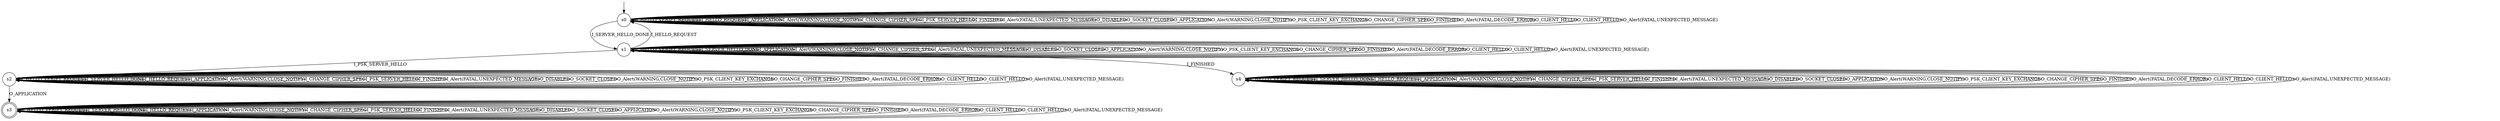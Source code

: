 digraph g {

	s0 [shape="circle" label="s0"];
	s1 [shape="circle" label="s1"];
	s2 [shape="circle" label="s2"];
	s3 [shape="doublecircle" label="s3"];
	s4 [shape="circle" label="s4"];
	s0 -> s0 [label="I_HELLO_VERIFY_REQUEST"];
	s0 -> s1 [label="I_SERVER_HELLO_DONE"];
	s0 -> s0 [label="I_HELLO_REQUEST"];
	s0 -> s0 [label="I_APPLICATION"];
	s0 -> s0 [label="I_Alert(WARNING,CLOSE_NOTIFY)"];
	s0 -> s0 [label="I_CHANGE_CIPHER_SPEC"];
	s0 -> s0 [label="I_PSK_SERVER_HELLO"];
	s0 -> s0 [label="I_FINISHED"];
	s0 -> s0 [label="I_Alert(FATAL,UNEXPECTED_MESSAGE)"];
	s0 -> s0 [label="O_DISABLED"];
	s0 -> s0 [label="O_SOCKET_CLOSED"];
	s0 -> s0 [label="O_APPLICATION"];
	s0 -> s0 [label="O_Alert(WARNING,CLOSE_NOTIFY)"];
	s0 -> s0 [label="O_PSK_CLIENT_KEY_EXCHANGE"];
	s0 -> s0 [label="O_CHANGE_CIPHER_SPEC"];
	s0 -> s0 [label="O_FINISHED"];
	s0 -> s0 [label="O_Alert(FATAL,DECODE_ERROR)"];
	s0 -> s0 [label="O_CLIENT_HELLO"];
	s0 -> s0 [label="O_CLIENT_HELLO+"];
	s0 -> s0 [label="O_Alert(FATAL,UNEXPECTED_MESSAGE)"];
	s1 -> s1 [label="I_HELLO_VERIFY_REQUEST"];
	s1 -> s1 [label="I_SERVER_HELLO_DONE"];
	s1 -> s0 [label="I_HELLO_REQUEST"];
	s1 -> s1 [label="I_APPLICATION"];
	s1 -> s1 [label="I_Alert(WARNING,CLOSE_NOTIFY)"];
	s1 -> s1 [label="I_CHANGE_CIPHER_SPEC"];
	s1 -> s2 [label="I_PSK_SERVER_HELLO"];
	s1 -> s4 [label="I_FINISHED"];
	s1 -> s1 [label="I_Alert(FATAL,UNEXPECTED_MESSAGE)"];
	s1 -> s1 [label="O_DISABLED"];
	s1 -> s1 [label="O_SOCKET_CLOSED"];
	s1 -> s1 [label="O_APPLICATION"];
	s1 -> s1 [label="O_Alert(WARNING,CLOSE_NOTIFY)"];
	s1 -> s1 [label="O_PSK_CLIENT_KEY_EXCHANGE"];
	s1 -> s1 [label="O_CHANGE_CIPHER_SPEC"];
	s1 -> s1 [label="O_FINISHED"];
	s1 -> s1 [label="O_Alert(FATAL,DECODE_ERROR)"];
	s1 -> s1 [label="O_CLIENT_HELLO"];
	s1 -> s1 [label="O_CLIENT_HELLO+"];
	s1 -> s1 [label="O_Alert(FATAL,UNEXPECTED_MESSAGE)"];
	s2 -> s2 [label="I_HELLO_VERIFY_REQUEST"];
	s2 -> s2 [label="I_SERVER_HELLO_DONE"];
	s2 -> s2 [label="I_HELLO_REQUEST"];
	s2 -> s2 [label="I_APPLICATION"];
	s2 -> s2 [label="I_Alert(WARNING,CLOSE_NOTIFY)"];
	s2 -> s2 [label="I_CHANGE_CIPHER_SPEC"];
	s2 -> s2 [label="I_PSK_SERVER_HELLO"];
	s2 -> s2 [label="I_FINISHED"];
	s2 -> s2 [label="I_Alert(FATAL,UNEXPECTED_MESSAGE)"];
	s2 -> s2 [label="O_DISABLED"];
	s2 -> s2 [label="O_SOCKET_CLOSED"];
	s2 -> s3 [label="O_APPLICATION"];
	s2 -> s2 [label="O_Alert(WARNING,CLOSE_NOTIFY)"];
	s2 -> s2 [label="O_PSK_CLIENT_KEY_EXCHANGE"];
	s2 -> s2 [label="O_CHANGE_CIPHER_SPEC"];
	s2 -> s2 [label="O_FINISHED"];
	s2 -> s2 [label="O_Alert(FATAL,DECODE_ERROR)"];
	s2 -> s2 [label="O_CLIENT_HELLO"];
	s2 -> s2 [label="O_CLIENT_HELLO+"];
	s2 -> s2 [label="O_Alert(FATAL,UNEXPECTED_MESSAGE)"];
	s3 -> s3 [label="I_HELLO_VERIFY_REQUEST"];
	s3 -> s3 [label="I_SERVER_HELLO_DONE"];
	s3 -> s3 [label="I_HELLO_REQUEST"];
	s3 -> s3 [label="I_APPLICATION"];
	s3 -> s3 [label="I_Alert(WARNING,CLOSE_NOTIFY)"];
	s3 -> s3 [label="I_CHANGE_CIPHER_SPEC"];
	s3 -> s3 [label="I_PSK_SERVER_HELLO"];
	s3 -> s3 [label="I_FINISHED"];
	s3 -> s3 [label="I_Alert(FATAL,UNEXPECTED_MESSAGE)"];
	s3 -> s3 [label="O_DISABLED"];
	s3 -> s3 [label="O_SOCKET_CLOSED"];
	s3 -> s3 [label="O_APPLICATION"];
	s3 -> s3 [label="O_Alert(WARNING,CLOSE_NOTIFY)"];
	s3 -> s3 [label="O_PSK_CLIENT_KEY_EXCHANGE"];
	s3 -> s3 [label="O_CHANGE_CIPHER_SPEC"];
	s3 -> s3 [label="O_FINISHED"];
	s3 -> s3 [label="O_Alert(FATAL,DECODE_ERROR)"];
	s3 -> s3 [label="O_CLIENT_HELLO"];
	s3 -> s3 [label="O_CLIENT_HELLO+"];
	s3 -> s3 [label="O_Alert(FATAL,UNEXPECTED_MESSAGE)"];
	s4 -> s4 [label="I_HELLO_VERIFY_REQUEST"];
	s4 -> s4 [label="I_SERVER_HELLO_DONE"];
	s4 -> s4 [label="I_HELLO_REQUEST"];
	s4 -> s4 [label="I_APPLICATION"];
	s4 -> s4 [label="I_Alert(WARNING,CLOSE_NOTIFY)"];
	s4 -> s4 [label="I_CHANGE_CIPHER_SPEC"];
	s4 -> s4 [label="I_PSK_SERVER_HELLO"];
	s4 -> s4 [label="I_FINISHED"];
	s4 -> s4 [label="I_Alert(FATAL,UNEXPECTED_MESSAGE)"];
	s4 -> s4 [label="O_DISABLED"];
	s4 -> s4 [label="O_SOCKET_CLOSED"];
	s4 -> s4 [label="O_APPLICATION"];
	s4 -> s4 [label="O_Alert(WARNING,CLOSE_NOTIFY)"];
	s4 -> s4 [label="O_PSK_CLIENT_KEY_EXCHANGE"];
	s4 -> s4 [label="O_CHANGE_CIPHER_SPEC"];
	s4 -> s4 [label="O_FINISHED"];
	s4 -> s4 [label="O_Alert(FATAL,DECODE_ERROR)"];
	s4 -> s4 [label="O_CLIENT_HELLO"];
	s4 -> s4 [label="O_CLIENT_HELLO+"];
	s4 -> s4 [label="O_Alert(FATAL,UNEXPECTED_MESSAGE)"];

__start0 [label="" shape="none" width="0" height="0"];
__start0 -> s0;

}

